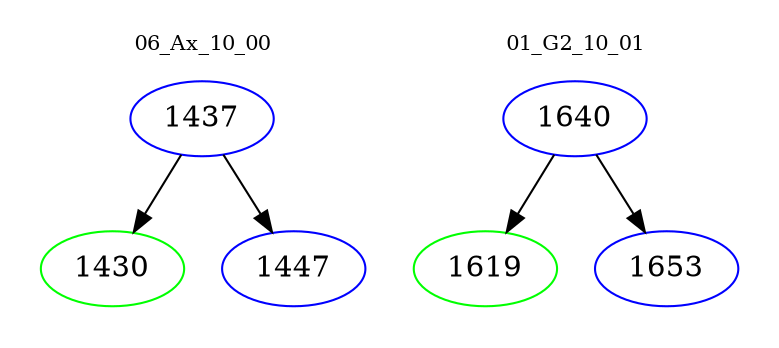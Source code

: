 digraph{
subgraph cluster_0 {
color = white
label = "06_Ax_10_00";
fontsize=10;
T0_1437 [label="1437", color="blue"]
T0_1437 -> T0_1430 [color="black"]
T0_1430 [label="1430", color="green"]
T0_1437 -> T0_1447 [color="black"]
T0_1447 [label="1447", color="blue"]
}
subgraph cluster_1 {
color = white
label = "01_G2_10_01";
fontsize=10;
T1_1640 [label="1640", color="blue"]
T1_1640 -> T1_1619 [color="black"]
T1_1619 [label="1619", color="green"]
T1_1640 -> T1_1653 [color="black"]
T1_1653 [label="1653", color="blue"]
}
}
